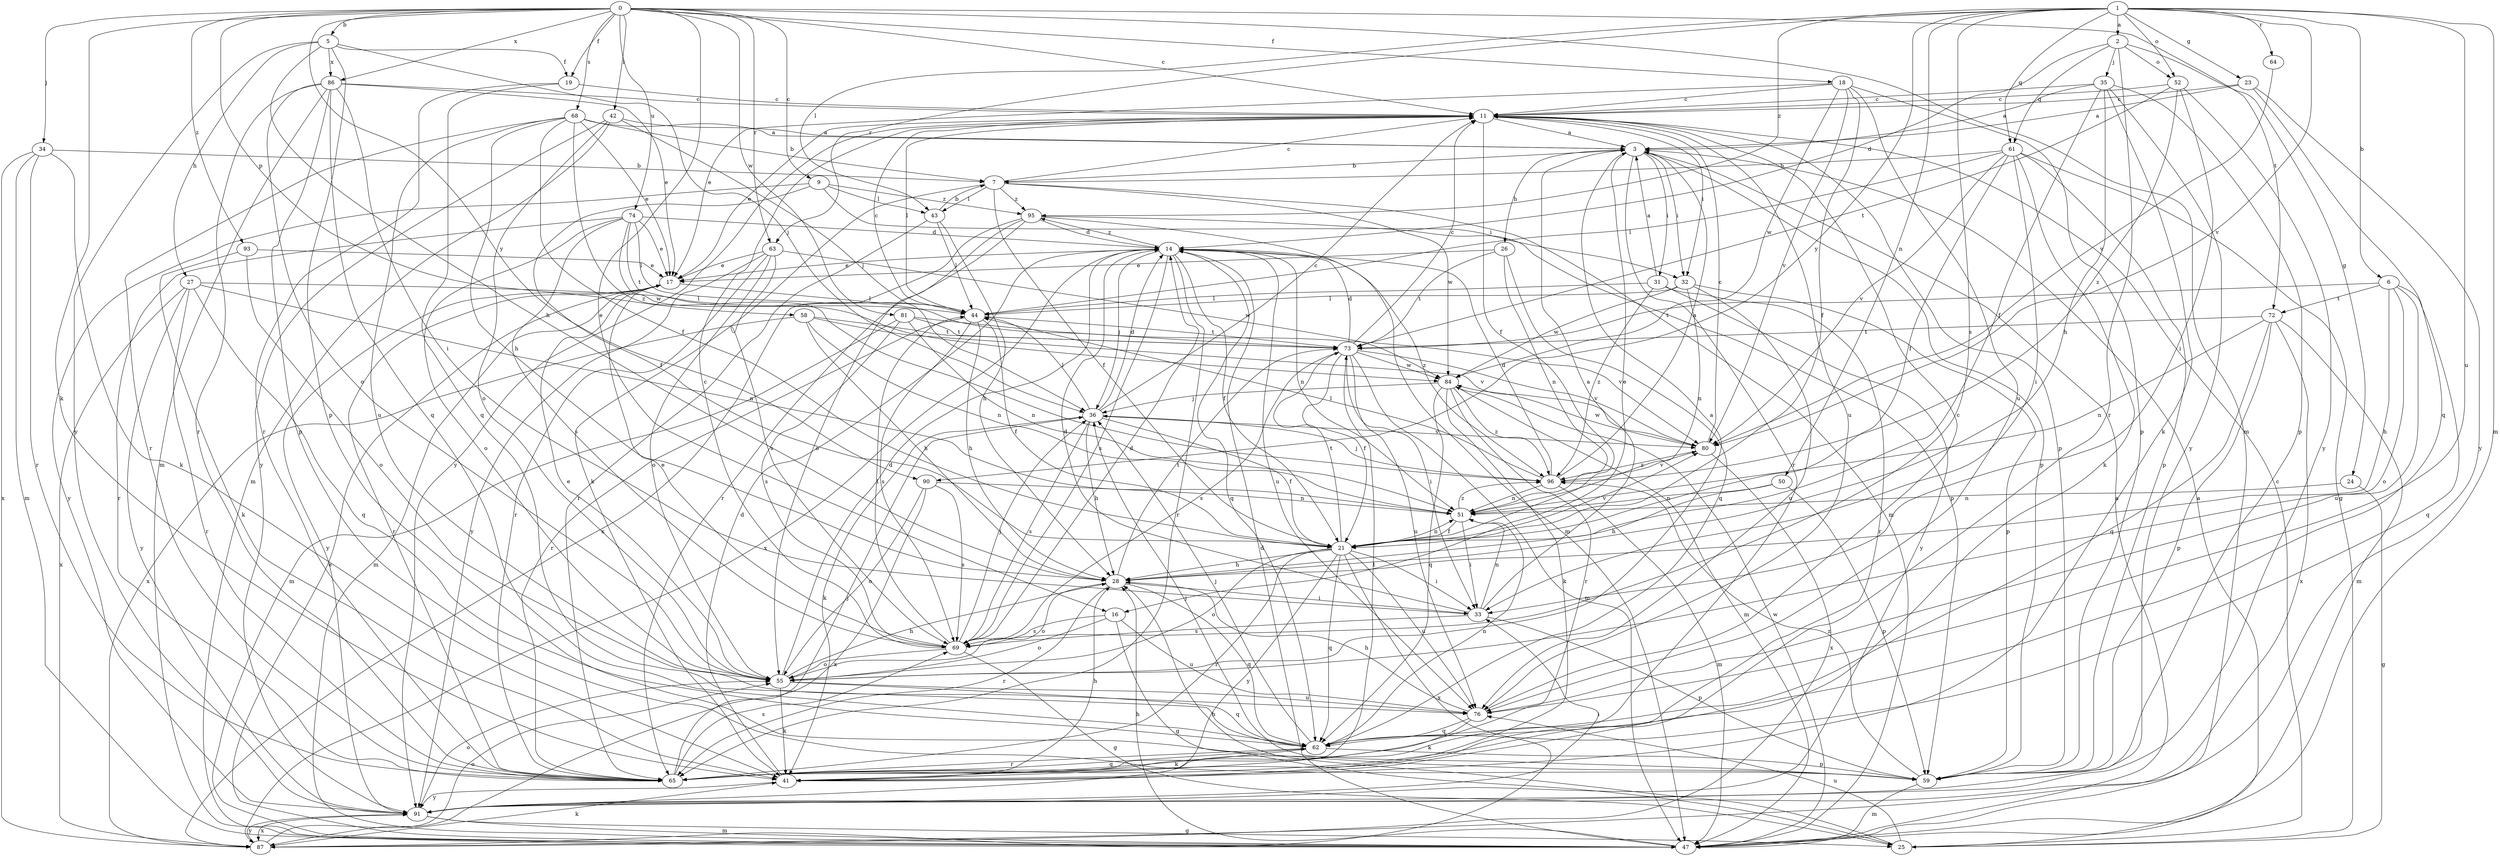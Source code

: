 strict digraph  {
0;
1;
2;
3;
5;
6;
7;
9;
11;
14;
16;
17;
18;
19;
21;
23;
24;
25;
26;
27;
28;
31;
32;
33;
34;
35;
36;
41;
42;
43;
44;
47;
50;
51;
52;
55;
58;
59;
61;
62;
63;
64;
65;
68;
69;
72;
73;
74;
76;
80;
81;
84;
86;
87;
90;
91;
93;
95;
96;
0 -> 5  [label=b];
0 -> 9  [label=c];
0 -> 11  [label=c];
0 -> 16  [label=e];
0 -> 18  [label=f];
0 -> 19  [label=f];
0 -> 34  [label=j];
0 -> 41  [label=k];
0 -> 42  [label=l];
0 -> 47  [label=m];
0 -> 58  [label=p];
0 -> 63  [label=r];
0 -> 68  [label=s];
0 -> 72  [label=t];
0 -> 74  [label=u];
0 -> 81  [label=w];
0 -> 86  [label=x];
0 -> 90  [label=y];
0 -> 93  [label=z];
1 -> 2  [label=a];
1 -> 6  [label=b];
1 -> 23  [label=g];
1 -> 43  [label=l];
1 -> 47  [label=m];
1 -> 50  [label=n];
1 -> 52  [label=o];
1 -> 61  [label=q];
1 -> 63  [label=r];
1 -> 64  [label=r];
1 -> 69  [label=s];
1 -> 76  [label=u];
1 -> 80  [label=v];
1 -> 90  [label=y];
1 -> 95  [label=z];
2 -> 14  [label=d];
2 -> 24  [label=g];
2 -> 35  [label=j];
2 -> 52  [label=o];
2 -> 61  [label=q];
2 -> 65  [label=r];
3 -> 7  [label=b];
3 -> 16  [label=e];
3 -> 26  [label=h];
3 -> 31  [label=i];
3 -> 32  [label=i];
3 -> 59  [label=p];
3 -> 65  [label=r];
5 -> 19  [label=f];
5 -> 27  [label=h];
5 -> 28  [label=h];
5 -> 36  [label=j];
5 -> 59  [label=p];
5 -> 86  [label=x];
5 -> 91  [label=y];
6 -> 28  [label=h];
6 -> 55  [label=o];
6 -> 62  [label=q];
6 -> 72  [label=t];
6 -> 73  [label=t];
6 -> 76  [label=u];
7 -> 11  [label=c];
7 -> 21  [label=f];
7 -> 41  [label=k];
7 -> 43  [label=l];
7 -> 47  [label=m];
7 -> 84  [label=w];
7 -> 95  [label=z];
9 -> 21  [label=f];
9 -> 32  [label=i];
9 -> 43  [label=l];
9 -> 91  [label=y];
9 -> 95  [label=z];
11 -> 3  [label=a];
11 -> 17  [label=e];
11 -> 21  [label=f];
11 -> 32  [label=i];
11 -> 44  [label=l];
11 -> 59  [label=p];
11 -> 76  [label=u];
11 -> 91  [label=y];
14 -> 17  [label=e];
14 -> 21  [label=f];
14 -> 36  [label=j];
14 -> 51  [label=n];
14 -> 62  [label=q];
14 -> 65  [label=r];
14 -> 69  [label=s];
14 -> 76  [label=u];
14 -> 87  [label=x];
14 -> 95  [label=z];
14 -> 96  [label=z];
16 -> 25  [label=g];
16 -> 55  [label=o];
16 -> 69  [label=s];
16 -> 76  [label=u];
17 -> 44  [label=l];
17 -> 47  [label=m];
17 -> 65  [label=r];
17 -> 91  [label=y];
18 -> 11  [label=c];
18 -> 17  [label=e];
18 -> 21  [label=f];
18 -> 59  [label=p];
18 -> 76  [label=u];
18 -> 80  [label=v];
18 -> 84  [label=w];
19 -> 11  [label=c];
19 -> 62  [label=q];
19 -> 65  [label=r];
21 -> 28  [label=h];
21 -> 33  [label=i];
21 -> 51  [label=n];
21 -> 55  [label=o];
21 -> 62  [label=q];
21 -> 65  [label=r];
21 -> 73  [label=t];
21 -> 76  [label=u];
21 -> 80  [label=v];
21 -> 87  [label=x];
21 -> 91  [label=y];
23 -> 3  [label=a];
23 -> 11  [label=c];
23 -> 62  [label=q];
23 -> 91  [label=y];
24 -> 25  [label=g];
24 -> 51  [label=n];
25 -> 3  [label=a];
25 -> 11  [label=c];
25 -> 28  [label=h];
25 -> 76  [label=u];
26 -> 17  [label=e];
26 -> 51  [label=n];
26 -> 62  [label=q];
26 -> 73  [label=t];
27 -> 44  [label=l];
27 -> 51  [label=n];
27 -> 62  [label=q];
27 -> 65  [label=r];
27 -> 87  [label=x];
27 -> 91  [label=y];
28 -> 33  [label=i];
28 -> 55  [label=o];
28 -> 62  [label=q];
28 -> 65  [label=r];
28 -> 73  [label=t];
31 -> 3  [label=a];
31 -> 44  [label=l];
31 -> 65  [label=r];
31 -> 91  [label=y];
31 -> 96  [label=z];
32 -> 44  [label=l];
32 -> 51  [label=n];
32 -> 59  [label=p];
32 -> 76  [label=u];
32 -> 84  [label=w];
33 -> 3  [label=a];
33 -> 14  [label=d];
33 -> 51  [label=n];
33 -> 59  [label=p];
33 -> 69  [label=s];
34 -> 7  [label=b];
34 -> 41  [label=k];
34 -> 47  [label=m];
34 -> 65  [label=r];
34 -> 87  [label=x];
35 -> 3  [label=a];
35 -> 11  [label=c];
35 -> 21  [label=f];
35 -> 28  [label=h];
35 -> 41  [label=k];
35 -> 59  [label=p];
35 -> 91  [label=y];
36 -> 11  [label=c];
36 -> 14  [label=d];
36 -> 21  [label=f];
36 -> 28  [label=h];
36 -> 41  [label=k];
36 -> 44  [label=l];
36 -> 69  [label=s];
36 -> 80  [label=v];
41 -> 14  [label=d];
41 -> 28  [label=h];
41 -> 91  [label=y];
42 -> 3  [label=a];
42 -> 36  [label=j];
42 -> 47  [label=m];
42 -> 55  [label=o];
42 -> 91  [label=y];
43 -> 7  [label=b];
43 -> 28  [label=h];
43 -> 44  [label=l];
43 -> 65  [label=r];
44 -> 11  [label=c];
44 -> 21  [label=f];
44 -> 28  [label=h];
44 -> 65  [label=r];
44 -> 69  [label=s];
44 -> 73  [label=t];
47 -> 3  [label=a];
47 -> 14  [label=d];
47 -> 17  [label=e];
47 -> 28  [label=h];
47 -> 84  [label=w];
50 -> 28  [label=h];
50 -> 51  [label=n];
50 -> 59  [label=p];
51 -> 21  [label=f];
51 -> 33  [label=i];
51 -> 96  [label=z];
52 -> 11  [label=c];
52 -> 33  [label=i];
52 -> 73  [label=t];
52 -> 91  [label=y];
52 -> 96  [label=z];
55 -> 3  [label=a];
55 -> 14  [label=d];
55 -> 17  [label=e];
55 -> 28  [label=h];
55 -> 41  [label=k];
55 -> 62  [label=q];
55 -> 76  [label=u];
58 -> 28  [label=h];
58 -> 51  [label=n];
58 -> 73  [label=t];
58 -> 80  [label=v];
58 -> 87  [label=x];
59 -> 36  [label=j];
59 -> 47  [label=m];
59 -> 96  [label=z];
61 -> 7  [label=b];
61 -> 21  [label=f];
61 -> 25  [label=g];
61 -> 33  [label=i];
61 -> 41  [label=k];
61 -> 44  [label=l];
61 -> 59  [label=p];
61 -> 80  [label=v];
62 -> 36  [label=j];
62 -> 41  [label=k];
62 -> 51  [label=n];
62 -> 59  [label=p];
62 -> 65  [label=r];
63 -> 17  [label=e];
63 -> 55  [label=o];
63 -> 65  [label=r];
63 -> 69  [label=s];
63 -> 84  [label=w];
63 -> 91  [label=y];
64 -> 80  [label=v];
65 -> 36  [label=j];
65 -> 62  [label=q];
65 -> 69  [label=s];
65 -> 73  [label=t];
68 -> 3  [label=a];
68 -> 7  [label=b];
68 -> 17  [label=e];
68 -> 21  [label=f];
68 -> 28  [label=h];
68 -> 65  [label=r];
68 -> 76  [label=u];
68 -> 96  [label=z];
69 -> 11  [label=c];
69 -> 14  [label=d];
69 -> 17  [label=e];
69 -> 25  [label=g];
69 -> 36  [label=j];
69 -> 44  [label=l];
69 -> 55  [label=o];
72 -> 47  [label=m];
72 -> 51  [label=n];
72 -> 59  [label=p];
72 -> 62  [label=q];
72 -> 73  [label=t];
72 -> 87  [label=x];
73 -> 11  [label=c];
73 -> 14  [label=d];
73 -> 21  [label=f];
73 -> 33  [label=i];
73 -> 47  [label=m];
73 -> 69  [label=s];
73 -> 76  [label=u];
73 -> 80  [label=v];
73 -> 84  [label=w];
74 -> 14  [label=d];
74 -> 17  [label=e];
74 -> 44  [label=l];
74 -> 55  [label=o];
74 -> 65  [label=r];
74 -> 69  [label=s];
74 -> 73  [label=t];
74 -> 84  [label=w];
76 -> 11  [label=c];
76 -> 28  [label=h];
76 -> 41  [label=k];
76 -> 62  [label=q];
80 -> 11  [label=c];
80 -> 84  [label=w];
80 -> 87  [label=x];
80 -> 96  [label=z];
81 -> 47  [label=m];
81 -> 51  [label=n];
81 -> 69  [label=s];
81 -> 73  [label=t];
81 -> 80  [label=v];
84 -> 36  [label=j];
84 -> 41  [label=k];
84 -> 47  [label=m];
84 -> 62  [label=q];
84 -> 65  [label=r];
84 -> 96  [label=z];
86 -> 11  [label=c];
86 -> 17  [label=e];
86 -> 33  [label=i];
86 -> 47  [label=m];
86 -> 55  [label=o];
86 -> 59  [label=p];
86 -> 62  [label=q];
86 -> 65  [label=r];
87 -> 41  [label=k];
87 -> 55  [label=o];
87 -> 91  [label=y];
90 -> 51  [label=n];
90 -> 55  [label=o];
90 -> 69  [label=s];
90 -> 87  [label=x];
91 -> 25  [label=g];
91 -> 33  [label=i];
91 -> 47  [label=m];
91 -> 55  [label=o];
91 -> 87  [label=x];
93 -> 17  [label=e];
93 -> 41  [label=k];
93 -> 55  [label=o];
95 -> 14  [label=d];
95 -> 47  [label=m];
95 -> 55  [label=o];
95 -> 59  [label=p];
95 -> 65  [label=r];
95 -> 87  [label=x];
96 -> 3  [label=a];
96 -> 14  [label=d];
96 -> 36  [label=j];
96 -> 44  [label=l];
96 -> 47  [label=m];
96 -> 51  [label=n];
96 -> 80  [label=v];
}

